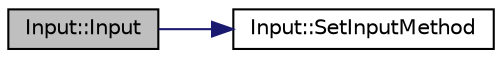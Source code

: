 digraph "Input::Input"
{
  edge [fontname="Helvetica",fontsize="10",labelfontname="Helvetica",labelfontsize="10"];
  node [fontname="Helvetica",fontsize="10",shape=record];
  rankdir="LR";
  Node1 [label="Input::Input",height=0.2,width=0.4,color="black", fillcolor="grey75", style="filled" fontcolor="black"];
  Node1 -> Node2 [color="midnightblue",fontsize="10",style="solid",fontname="Helvetica"];
  Node2 [label="Input::SetInputMethod",height=0.2,width=0.4,color="black", fillcolor="white", style="filled",URL="$class_input.html#a2785b30e4ec1cbf86be8b9ae75539caa",tooltip="Sets input method. "];
}

